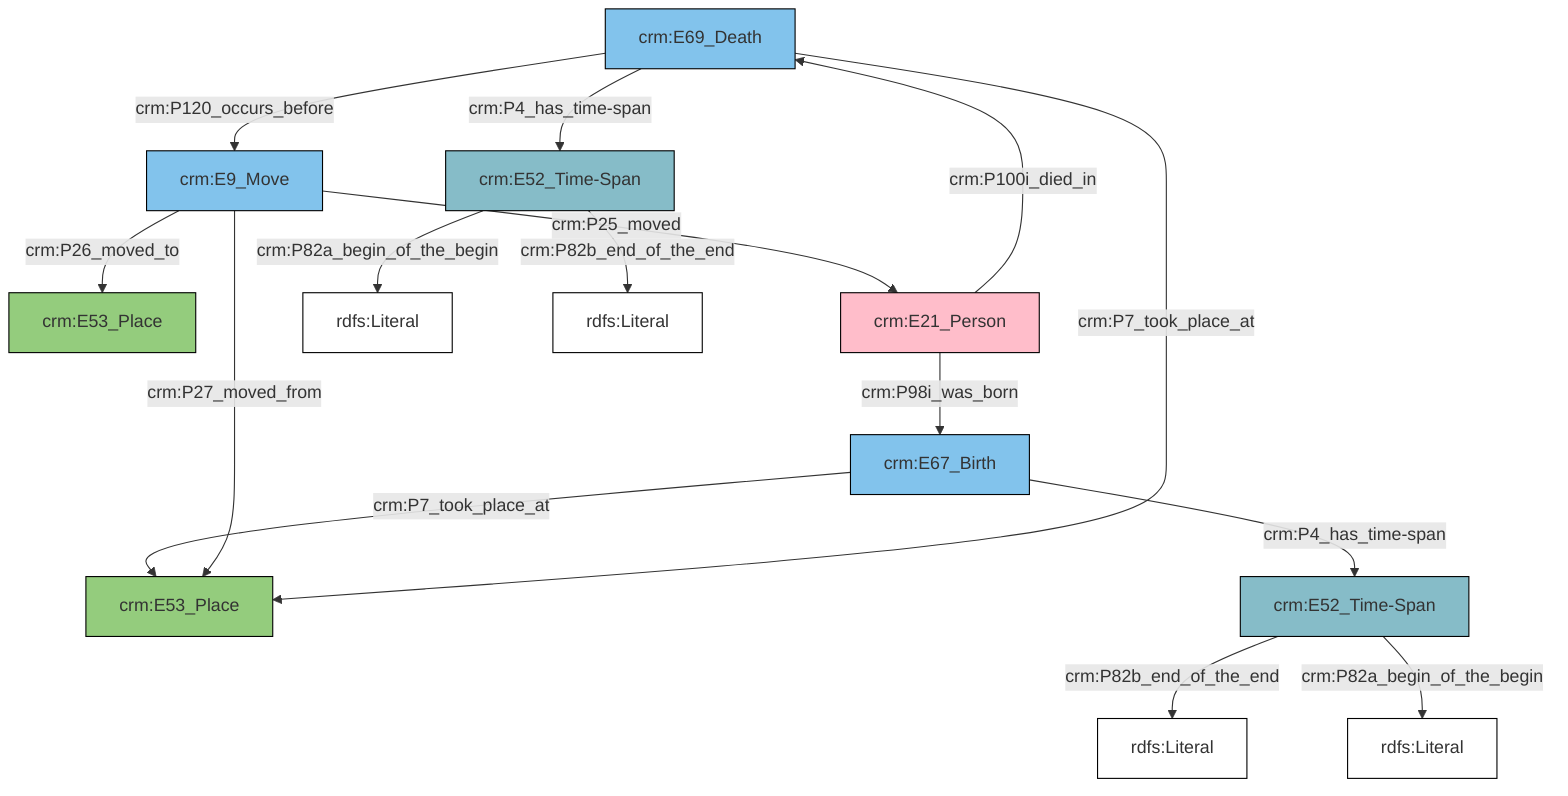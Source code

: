 graph TD
classDef Literal fill:#FFFFFF,stroke:#000000;
classDef CRM_Entity fill:#FFFFFF,stroke:#000000;
classDef Temporal_Entity fill:#82C3EC, stroke:#000000;
classDef Type fill:#FAB565, stroke:#000000;
classDef Time-Span fill:#86BCC8, stroke:#000000;
classDef Appellation fill:#FEF3BA, stroke:#000000;
classDef Place fill:#94CC7D, stroke:#000000;
classDef Persistent_Item fill:#FFFFFF, stroke:#000000;
classDef Conceptual_Object fill:#FDDC34, stroke:#000000;
classDef Physical_Thing fill:#E1BA9C, stroke:#000000;
classDef Actor fill:#ffbdca, stroke:#000000;
classDef PC_Classes fill:#cc80ff, stroke:#000000;
classDef Multi fill:#cccccc,stroke:#000000;





4["crm:E67_Birth"]:::Temporal_Entity -->|crm:P7_took_place_at| 9["crm:E53_Place"]:::Place
10["crm:E21_Person"]:::Actor -->|crm:P98i_was_born| 4["crm:E67_Birth"]:::Temporal_Entity
4["crm:E67_Birth"]:::Temporal_Entity -->|crm:P4_has_time-span| 11["crm:E52_Time-Span"]:::Time-Span
7["crm:E52_Time-Span"]:::Time-Span -->|crm:P82a_begin_of_the_begin| 13[rdfs:Literal]:::Literal
14["crm:E9_Move"]:::Temporal_Entity -->|crm:P27_moved_from| 9["crm:E53_Place"]:::Place
14["crm:E9_Move"]:::Temporal_Entity -->|crm:P25_moved| 10["crm:E21_Person"]:::Actor
10["crm:E21_Person"]:::Actor -->|crm:P100i_died_in| 2["crm:E69_Death"]:::Temporal_Entity
14["crm:E9_Move"]:::Temporal_Entity -->|crm:P26_moved_to| 0["crm:E53_Place"]:::Place
2["crm:E69_Death"]:::Temporal_Entity -->|crm:P120_occurs_before| 14["crm:E9_Move"]:::Temporal_Entity
2["crm:E69_Death"]:::Temporal_Entity -->|crm:P4_has_time-span| 7["crm:E52_Time-Span"]:::Time-Span
11["crm:E52_Time-Span"]:::Time-Span -->|crm:P82b_end_of_the_end| 30[rdfs:Literal]:::Literal
7["crm:E52_Time-Span"]:::Time-Span -->|crm:P82b_end_of_the_end| 31[rdfs:Literal]:::Literal
2["crm:E69_Death"]:::Temporal_Entity -->|crm:P7_took_place_at| 9["crm:E53_Place"]:::Place
11["crm:E52_Time-Span"]:::Time-Span -->|crm:P82a_begin_of_the_begin| 33[rdfs:Literal]:::Literal